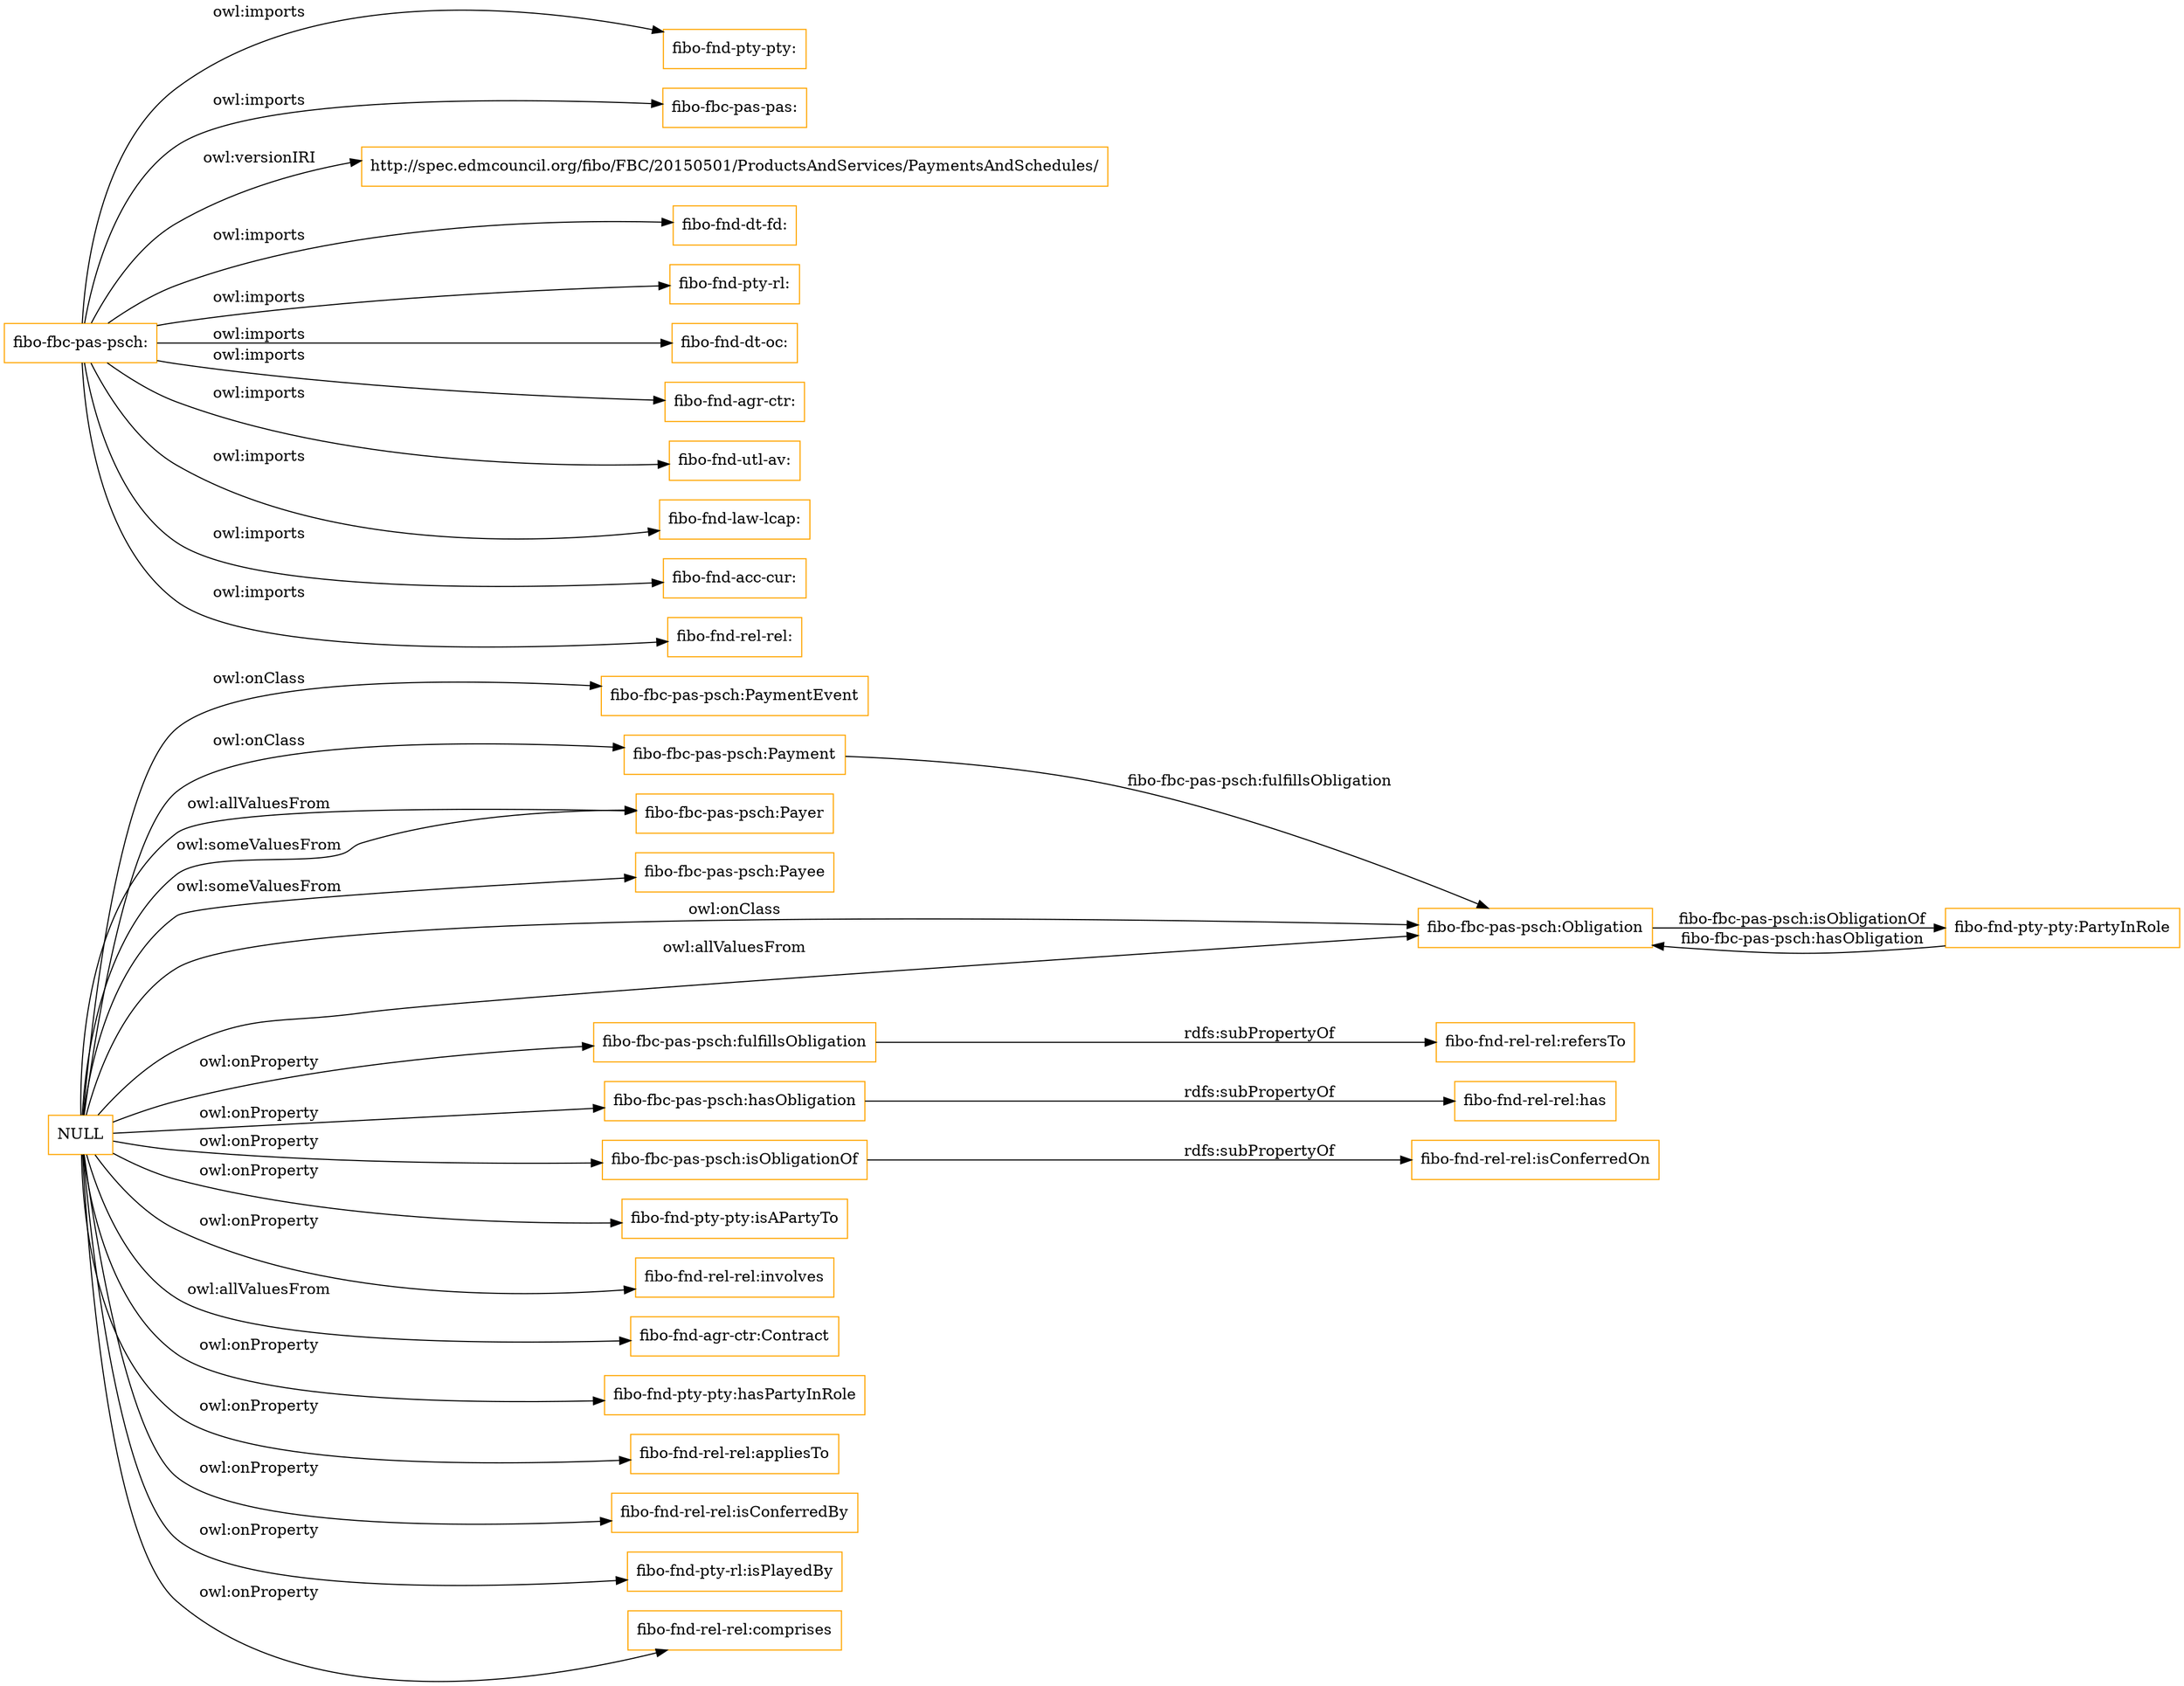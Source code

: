 digraph ar2dtool_diagram { 
rankdir=LR;
size="1501"
node [shape = rectangle, color="orange"]; "fibo-fbc-pas-psch:PaymentEvent" "fibo-fbc-pas-psch:Payment" "fibo-fbc-pas-psch:Payer" "fibo-fbc-pas-psch:Payee" "fibo-fbc-pas-psch:Obligation" ; /*classes style*/
	"fibo-fbc-pas-psch:fulfillsObligation" -> "fibo-fnd-rel-rel:refersTo" [ label = "rdfs:subPropertyOf" ];
	"fibo-fbc-pas-psch:" -> "fibo-fnd-pty-pty:" [ label = "owl:imports" ];
	"fibo-fbc-pas-psch:" -> "fibo-fbc-pas-pas:" [ label = "owl:imports" ];
	"fibo-fbc-pas-psch:" -> "http://spec.edmcouncil.org/fibo/FBC/20150501/ProductsAndServices/PaymentsAndSchedules/" [ label = "owl:versionIRI" ];
	"fibo-fbc-pas-psch:" -> "fibo-fnd-dt-fd:" [ label = "owl:imports" ];
	"fibo-fbc-pas-psch:" -> "fibo-fnd-pty-rl:" [ label = "owl:imports" ];
	"fibo-fbc-pas-psch:" -> "fibo-fnd-dt-oc:" [ label = "owl:imports" ];
	"fibo-fbc-pas-psch:" -> "fibo-fnd-agr-ctr:" [ label = "owl:imports" ];
	"fibo-fbc-pas-psch:" -> "fibo-fnd-utl-av:" [ label = "owl:imports" ];
	"fibo-fbc-pas-psch:" -> "fibo-fnd-law-lcap:" [ label = "owl:imports" ];
	"fibo-fbc-pas-psch:" -> "fibo-fnd-acc-cur:" [ label = "owl:imports" ];
	"fibo-fbc-pas-psch:" -> "fibo-fnd-rel-rel:" [ label = "owl:imports" ];
	"fibo-fbc-pas-psch:hasObligation" -> "fibo-fnd-rel-rel:has" [ label = "rdfs:subPropertyOf" ];
	"fibo-fbc-pas-psch:isObligationOf" -> "fibo-fnd-rel-rel:isConferredOn" [ label = "rdfs:subPropertyOf" ];
	"NULL" -> "fibo-fbc-pas-psch:PaymentEvent" [ label = "owl:onClass" ];
	"NULL" -> "fibo-fbc-pas-psch:Obligation" [ label = "owl:onClass" ];
	"NULL" -> "fibo-fnd-pty-pty:isAPartyTo" [ label = "owl:onProperty" ];
	"NULL" -> "fibo-fbc-pas-psch:Payment" [ label = "owl:onClass" ];
	"NULL" -> "fibo-fbc-pas-psch:isObligationOf" [ label = "owl:onProperty" ];
	"NULL" -> "fibo-fbc-pas-psch:Obligation" [ label = "owl:allValuesFrom" ];
	"NULL" -> "fibo-fnd-rel-rel:involves" [ label = "owl:onProperty" ];
	"NULL" -> "fibo-fbc-pas-psch:hasObligation" [ label = "owl:onProperty" ];
	"NULL" -> "fibo-fbc-pas-psch:Payer" [ label = "owl:allValuesFrom" ];
	"NULL" -> "fibo-fnd-agr-ctr:Contract" [ label = "owl:allValuesFrom" ];
	"NULL" -> "fibo-fnd-pty-pty:hasPartyInRole" [ label = "owl:onProperty" ];
	"NULL" -> "fibo-fnd-rel-rel:appliesTo" [ label = "owl:onProperty" ];
	"NULL" -> "fibo-fbc-pas-psch:fulfillsObligation" [ label = "owl:onProperty" ];
	"NULL" -> "fibo-fnd-rel-rel:isConferredBy" [ label = "owl:onProperty" ];
	"NULL" -> "fibo-fnd-pty-rl:isPlayedBy" [ label = "owl:onProperty" ];
	"NULL" -> "fibo-fnd-rel-rel:comprises" [ label = "owl:onProperty" ];
	"NULL" -> "fibo-fbc-pas-psch:Payee" [ label = "owl:someValuesFrom" ];
	"NULL" -> "fibo-fbc-pas-psch:Payer" [ label = "owl:someValuesFrom" ];
	"fibo-fnd-pty-pty:PartyInRole" -> "fibo-fbc-pas-psch:Obligation" [ label = "fibo-fbc-pas-psch:hasObligation" ];
	"fibo-fbc-pas-psch:Obligation" -> "fibo-fnd-pty-pty:PartyInRole" [ label = "fibo-fbc-pas-psch:isObligationOf" ];
	"fibo-fbc-pas-psch:Payment" -> "fibo-fbc-pas-psch:Obligation" [ label = "fibo-fbc-pas-psch:fulfillsObligation" ];

}
